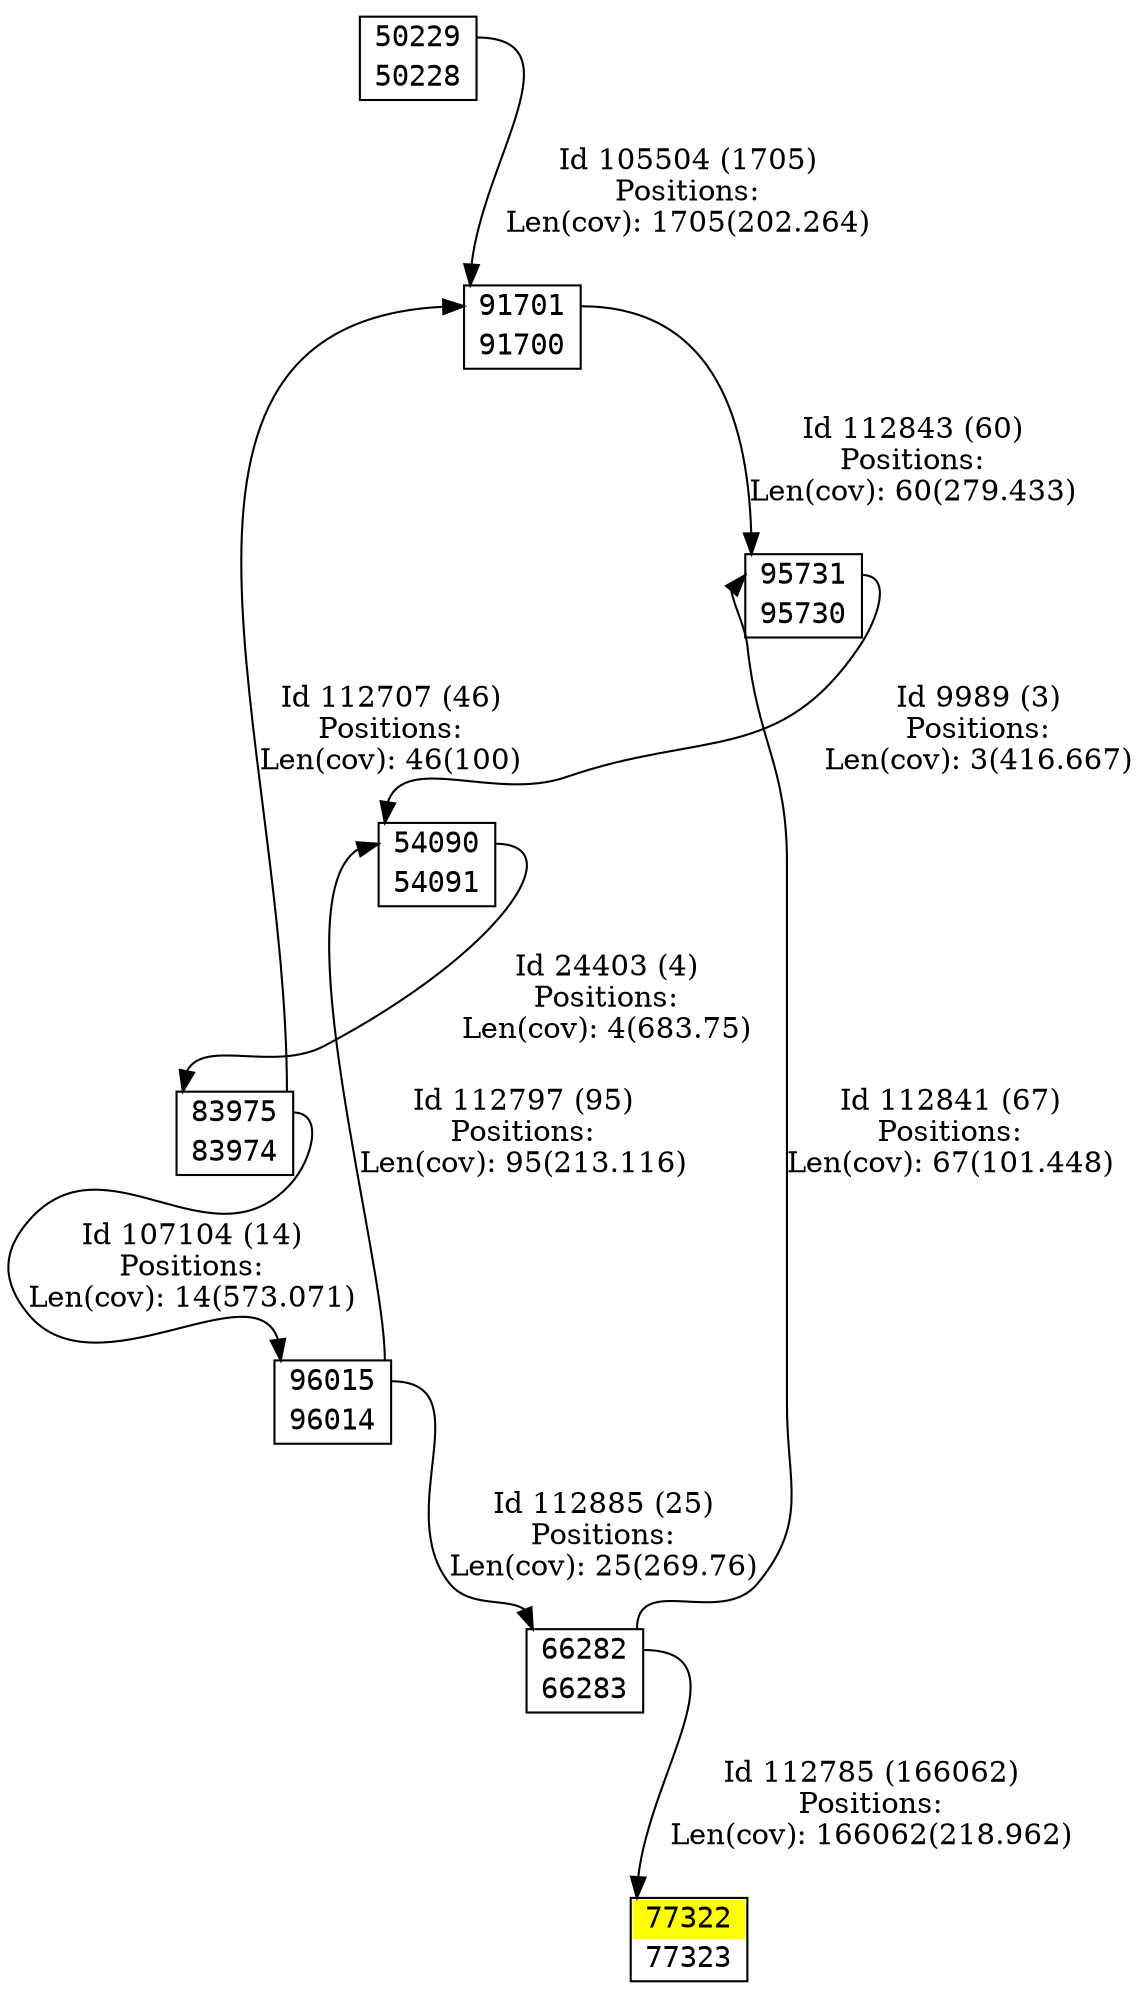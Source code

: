 digraph graph_picture {
node[fontname=<Courier> ,penwidth=<1.8> ,shape=<plaintext> ]
vertex_50228_50229[label=<<TABLE BORDER="1" CELLSPACING="0" >
<TR><TD BORDER="0" PORT = "port_50229_in" color="white" bgcolor="white" ></TD><TD BORDER="0" color="white" bgcolor="white" >50229</TD><TD BORDER="0" PORT = "port_50229_out" color="white" bgcolor="white" ></TD></TR>
<TR><TD BORDER="0" PORT = "port_50228_out" color="white" bgcolor="white" ></TD><TD BORDER="0" color="white" bgcolor="white" >50228</TD><TD BORDER="0" PORT = "port_50228_in" color="white" bgcolor="white" ></TD></TR>
</TABLE>> ,color=<black> ,URL=</vertex/50229.svg> ]
vertex_54090_54091[label=<<TABLE BORDER="1" CELLSPACING="0" >
<TR><TD BORDER="0" PORT = "port_54090_in" color="white" bgcolor="white" ></TD><TD BORDER="0" color="white" bgcolor="white" >54090</TD><TD BORDER="0" PORT = "port_54090_out" color="white" bgcolor="white" ></TD></TR>
<TR><TD BORDER="0" PORT = "port_54091_out" color="white" bgcolor="white" ></TD><TD BORDER="0" color="white" bgcolor="white" >54091</TD><TD BORDER="0" PORT = "port_54091_in" color="white" bgcolor="white" ></TD></TR>
</TABLE>> ,color=<black> ,URL=</vertex/54090.svg> ]
vertex_66282_66283[label=<<TABLE BORDER="1" CELLSPACING="0" >
<TR><TD BORDER="0" PORT = "port_66282_in" color="white" bgcolor="white" ></TD><TD BORDER="0" color="white" bgcolor="white" >66282</TD><TD BORDER="0" PORT = "port_66282_out" color="white" bgcolor="white" ></TD></TR>
<TR><TD BORDER="0" PORT = "port_66283_out" color="white" bgcolor="white" ></TD><TD BORDER="0" color="white" bgcolor="white" >66283</TD><TD BORDER="0" PORT = "port_66283_in" color="white" bgcolor="white" ></TD></TR>
</TABLE>> ,color=<black> ,URL=</vertex/66282.svg> ]
vertex_77322_77323[label=<<TABLE BORDER="1" CELLSPACING="0" >
<TR><TD BORDER="0" PORT = "port_77322_in" color="yellow" bgcolor="yellow" ></TD><TD BORDER="0" color="yellow" bgcolor="yellow" >77322</TD><TD BORDER="0" PORT = "port_77322_out" color="yellow" bgcolor="yellow" ></TD></TR>
<TR><TD BORDER="0" PORT = "port_77323_out" color="white" bgcolor="white" ></TD><TD BORDER="0" color="white" bgcolor="white" >77323</TD><TD BORDER="0" PORT = "port_77323_in" color="white" bgcolor="white" ></TD></TR>
</TABLE>> ,color=<black> ,URL=</vertex/77322.svg> ]
vertex_83974_83975[label=<<TABLE BORDER="1" CELLSPACING="0" >
<TR><TD BORDER="0" PORT = "port_83975_in" color="white" bgcolor="white" ></TD><TD BORDER="0" color="white" bgcolor="white" >83975</TD><TD BORDER="0" PORT = "port_83975_out" color="white" bgcolor="white" ></TD></TR>
<TR><TD BORDER="0" PORT = "port_83974_out" color="white" bgcolor="white" ></TD><TD BORDER="0" color="white" bgcolor="white" >83974</TD><TD BORDER="0" PORT = "port_83974_in" color="white" bgcolor="white" ></TD></TR>
</TABLE>> ,color=<black> ,URL=</vertex/83975.svg> ]
vertex_91700_91701[label=<<TABLE BORDER="1" CELLSPACING="0" >
<TR><TD BORDER="0" PORT = "port_91701_in" color="white" bgcolor="white" ></TD><TD BORDER="0" color="white" bgcolor="white" >91701</TD><TD BORDER="0" PORT = "port_91701_out" color="white" bgcolor="white" ></TD></TR>
<TR><TD BORDER="0" PORT = "port_91700_out" color="white" bgcolor="white" ></TD><TD BORDER="0" color="white" bgcolor="white" >91700</TD><TD BORDER="0" PORT = "port_91700_in" color="white" bgcolor="white" ></TD></TR>
</TABLE>> ,color=<black> ,URL=</vertex/91701.svg> ]
vertex_95730_95731[label=<<TABLE BORDER="1" CELLSPACING="0" >
<TR><TD BORDER="0" PORT = "port_95731_in" color="white" bgcolor="white" ></TD><TD BORDER="0" color="white" bgcolor="white" >95731</TD><TD BORDER="0" PORT = "port_95731_out" color="white" bgcolor="white" ></TD></TR>
<TR><TD BORDER="0" PORT = "port_95730_out" color="white" bgcolor="white" ></TD><TD BORDER="0" color="white" bgcolor="white" >95730</TD><TD BORDER="0" PORT = "port_95730_in" color="white" bgcolor="white" ></TD></TR>
</TABLE>> ,color=<black> ,URL=</vertex/95731.svg> ]
vertex_96014_96015[label=<<TABLE BORDER="1" CELLSPACING="0" >
<TR><TD BORDER="0" PORT = "port_96015_in" color="white" bgcolor="white" ></TD><TD BORDER="0" color="white" bgcolor="white" >96015</TD><TD BORDER="0" PORT = "port_96015_out" color="white" bgcolor="white" ></TD></TR>
<TR><TD BORDER="0" PORT = "port_96014_out" color="white" bgcolor="white" ></TD><TD BORDER="0" color="white" bgcolor="white" >96014</TD><TD BORDER="0" PORT = "port_96014_in" color="white" bgcolor="white" ></TD></TR>
</TABLE>> ,color=<black> ,URL=</vertex/96015.svg> ]
vertex_95730_95731:port_95731_out->vertex_54090_54091:port_54090_in[label="Id 9989 (3)\nPositions:\nLen(cov): 3(416.667)" ,color=<black> ]
vertex_54090_54091:port_54090_out->vertex_83974_83975:port_83975_in[label="Id 24403 (4)\nPositions:\nLen(cov): 4(683.75)" ,color=<black> ]
vertex_50228_50229:port_50229_out->vertex_91700_91701:port_91701_in[label="Id 105504 (1705)\nPositions:\nLen(cov): 1705(202.264)" ,color=<black> ]
vertex_83974_83975:port_83975_out->vertex_96014_96015:port_96015_in[label="Id 107104 (14)\nPositions:\nLen(cov): 14(573.071)" ,color=<black> ]
vertex_83974_83975:port_83975_out->vertex_91700_91701:port_91701_in[label="Id 112707 (46)\nPositions:\nLen(cov): 46(100)" ,color=<black> ]
vertex_66282_66283:port_66282_out->vertex_77322_77323:port_77322_in[label="Id 112785 (166062)\nPositions:\nLen(cov): 166062(218.962)" ,color=<black> ]
vertex_96014_96015:port_96015_out->vertex_54090_54091:port_54090_in[label="Id 112797 (95)\nPositions:\nLen(cov): 95(213.116)" ,color=<black> ]
vertex_66282_66283:port_66282_out->vertex_95730_95731:port_95731_in[label="Id 112841 (67)\nPositions:\nLen(cov): 67(101.448)" ,color=<black> ]
vertex_91700_91701:port_91701_out->vertex_95730_95731:port_95731_in[label="Id 112843 (60)\nPositions:\nLen(cov): 60(279.433)" ,color=<black> ]
vertex_96014_96015:port_96015_out->vertex_66282_66283:port_66282_in[label="Id 112885 (25)\nPositions:\nLen(cov): 25(269.76)" ,color=<black> ]
}
